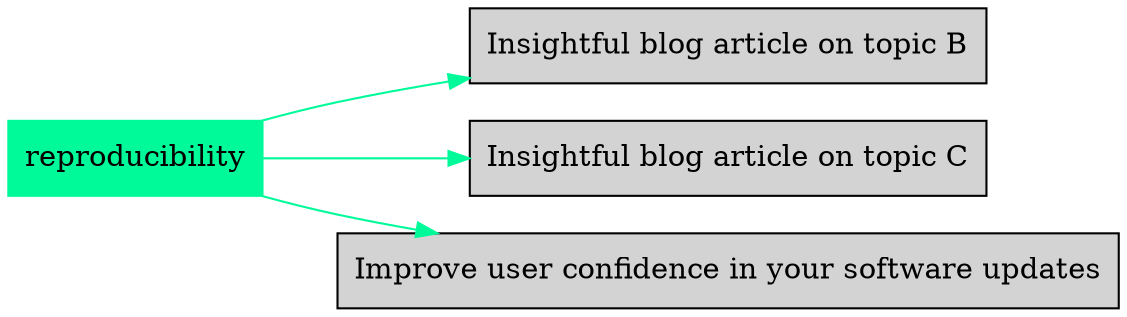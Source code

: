digraph bettersoftware {
            rankdir = LR;
            ratio = fill;
            node [style=filled];
            node [shape = box];
"reproducibility" [colorscheme="svg" color="mediumspringgreen"];
"reproducibility" ->  "BlogArticleSkeletonB.md" [colorscheme="svg" color="mediumspringgreen"];
"BlogArticleSkeletonB.md" [label="Insightful blog article on topic B" URL="http://bss.parallactic.com/resources/insightful-blog-article-on-topic-b"]
"reproducibility" ->  "BlogArticleSkeletonC.md" [colorscheme="svg" color="mediumspringgreen"];
"BlogArticleSkeletonC.md" [label="Insightful blog article on topic C" URL="http://bss.parallactic.com/resources/insightful-blog-article-on-topic-c"]
"reproducibility" ->  "ImproveUserConfidenceInSwUpdates.md" [colorscheme="svg" color="mediumspringgreen"];
"ImproveUserConfidenceInSwUpdates.md" [label="Improve user confidence in your software updates" URL="http://bss.parallactic.com/resources/improve-user-confidence-in-your-software-updates"]
}